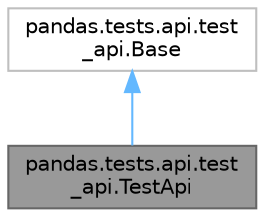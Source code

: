 digraph "pandas.tests.api.test_api.TestApi"
{
 // LATEX_PDF_SIZE
  bgcolor="transparent";
  edge [fontname=Helvetica,fontsize=10,labelfontname=Helvetica,labelfontsize=10];
  node [fontname=Helvetica,fontsize=10,shape=box,height=0.2,width=0.4];
  Node1 [id="Node000001",label="pandas.tests.api.test\l_api.TestApi",height=0.2,width=0.4,color="gray40", fillcolor="grey60", style="filled", fontcolor="black",tooltip=" "];
  Node2 -> Node1 [id="edge1_Node000001_Node000002",dir="back",color="steelblue1",style="solid",tooltip=" "];
  Node2 [id="Node000002",label="pandas.tests.api.test\l_api.Base",height=0.2,width=0.4,color="grey75", fillcolor="white", style="filled",URL="$d6/dc6/classpandas_1_1tests_1_1api_1_1test__api_1_1Base.html",tooltip=" "];
}
